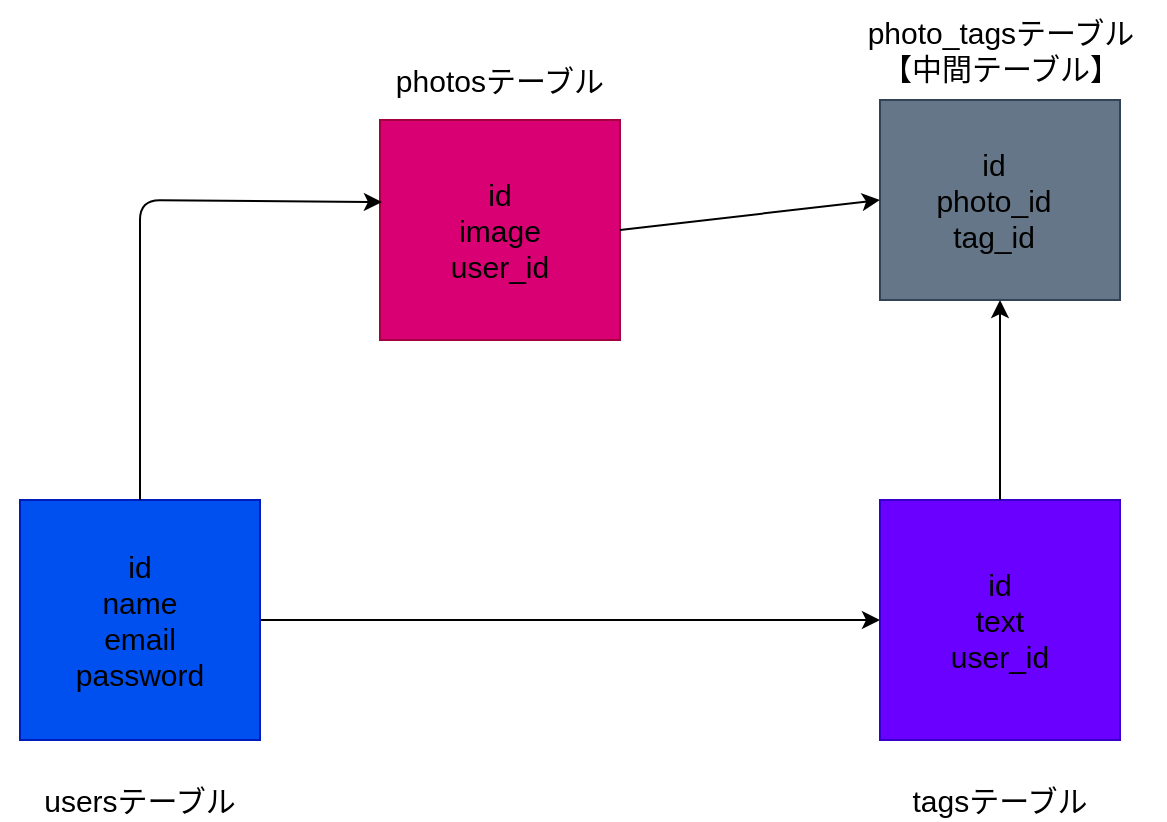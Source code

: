 <mxfile version="13.0.9">
    <diagram id="6hGFLwfOUW9BJ-s0fimq" name="Page-1">
        <mxGraphModel dx="898" dy="680" grid="1" gridSize="10" guides="1" tooltips="1" connect="1" arrows="1" fold="1" page="1" pageScale="1" pageWidth="827" pageHeight="1169" math="0" shadow="0">
            <root>
                <mxCell id="0"/>
                <mxCell id="1" parent="0"/>
                <mxCell id="2" value="" style="rounded=0;whiteSpace=wrap;html=1;fillColor=#d80073;strokeColor=#A50040;fontColor=#ffffff;" vertex="1" parent="1">
                    <mxGeometry x="270" y="90" width="120" height="110" as="geometry"/>
                </mxCell>
                <mxCell id="9" value="" style="edgeStyle=orthogonalEdgeStyle;rounded=0;orthogonalLoop=1;jettySize=auto;html=1;" edge="1" parent="1" source="3" target="8">
                    <mxGeometry relative="1" as="geometry"/>
                </mxCell>
                <mxCell id="3" value="" style="whiteSpace=wrap;html=1;aspect=fixed;fillColor=#0050ef;strokeColor=#001DBC;fontColor=#ffffff;" vertex="1" parent="1">
                    <mxGeometry x="90" y="280" width="120" height="120" as="geometry"/>
                </mxCell>
                <mxCell id="8" value="" style="whiteSpace=wrap;html=1;aspect=fixed;fillColor=#6a00ff;strokeColor=#3700CC;fontColor=#ffffff;" vertex="1" parent="1">
                    <mxGeometry x="520" y="280" width="120" height="120" as="geometry"/>
                </mxCell>
                <mxCell id="7" value="" style="rounded=0;whiteSpace=wrap;html=1;fillColor=#647687;strokeColor=#314354;fontColor=#ffffff;" vertex="1" parent="1">
                    <mxGeometry x="520" y="80" width="120" height="100" as="geometry"/>
                </mxCell>
                <mxCell id="12" value="" style="endArrow=classic;html=1;entryX=0.008;entryY=0.373;entryDx=0;entryDy=0;entryPerimeter=0;exitX=0.5;exitY=0;exitDx=0;exitDy=0;" edge="1" parent="1" source="3" target="2">
                    <mxGeometry width="50" height="50" relative="1" as="geometry">
                        <mxPoint x="150" y="265" as="sourcePoint"/>
                        <mxPoint x="200" y="215" as="targetPoint"/>
                        <Array as="points">
                            <mxPoint x="150" y="130"/>
                        </Array>
                    </mxGeometry>
                </mxCell>
                <mxCell id="13" value="" style="endArrow=classic;html=1;entryX=0;entryY=0.5;entryDx=0;entryDy=0;" edge="1" parent="1" target="7">
                    <mxGeometry width="50" height="50" relative="1" as="geometry">
                        <mxPoint x="390" y="145" as="sourcePoint"/>
                        <mxPoint x="440" y="100" as="targetPoint"/>
                    </mxGeometry>
                </mxCell>
                <mxCell id="14" value="" style="endArrow=classic;html=1;entryX=0.5;entryY=1;entryDx=0;entryDy=0;" edge="1" parent="1" source="8" target="7">
                    <mxGeometry width="50" height="50" relative="1" as="geometry">
                        <mxPoint x="510" y="220" as="sourcePoint"/>
                        <mxPoint x="570" y="200" as="targetPoint"/>
                    </mxGeometry>
                </mxCell>
                <mxCell id="15" value="photosテーブル" style="text;html=1;strokeColor=none;fillColor=none;align=center;verticalAlign=middle;whiteSpace=wrap;rounded=0;fontSize=15;" vertex="1" parent="1">
                    <mxGeometry x="270" y="60" width="120" height="20" as="geometry"/>
                </mxCell>
                <mxCell id="16" value="usersテーブル" style="text;html=1;strokeColor=none;fillColor=none;align=center;verticalAlign=middle;whiteSpace=wrap;rounded=0;fontSize=15;" vertex="1" parent="1">
                    <mxGeometry x="80" y="420" width="140" height="20" as="geometry"/>
                </mxCell>
                <mxCell id="17" value="tagsテーブル" style="text;html=1;strokeColor=none;fillColor=none;align=center;verticalAlign=middle;whiteSpace=wrap;rounded=0;fontSize=15;" vertex="1" parent="1">
                    <mxGeometry x="505" y="420" width="150" height="20" as="geometry"/>
                </mxCell>
                <mxCell id="18" value="photo_tagsテーブル&lt;br&gt;【中間テーブル】" style="text;html=1;strokeColor=none;fillColor=none;align=center;verticalAlign=middle;whiteSpace=wrap;rounded=0;fontSize=15;" vertex="1" parent="1">
                    <mxGeometry x="497.5" y="30" width="165" height="50" as="geometry"/>
                </mxCell>
                <mxCell id="20" value="id&lt;br&gt;image&lt;br&gt;user_id" style="text;html=1;strokeColor=none;fillColor=none;align=center;verticalAlign=middle;whiteSpace=wrap;rounded=0;fontSize=15;" vertex="1" parent="1">
                    <mxGeometry x="280" y="105" width="100" height="80" as="geometry"/>
                </mxCell>
                <mxCell id="26" value="id&lt;br&gt;name&lt;br&gt;email&lt;br&gt;password" style="text;html=1;strokeColor=none;fillColor=none;align=center;verticalAlign=middle;whiteSpace=wrap;rounded=0;fontSize=15;" vertex="1" parent="1">
                    <mxGeometry x="100" y="300" width="100" height="80" as="geometry"/>
                </mxCell>
                <mxCell id="29" value="id&lt;br&gt;text&lt;br&gt;user_id" style="text;html=1;strokeColor=none;fillColor=none;align=center;verticalAlign=middle;whiteSpace=wrap;rounded=0;fontSize=15;" vertex="1" parent="1">
                    <mxGeometry x="532" y="290" width="96" height="100" as="geometry"/>
                </mxCell>
                <mxCell id="30" value="id&lt;br&gt;photo_id&lt;br&gt;tag_id" style="text;html=1;strokeColor=none;fillColor=none;align=center;verticalAlign=middle;whiteSpace=wrap;rounded=0;fontSize=15;" vertex="1" parent="1">
                    <mxGeometry x="532" y="90" width="90" height="80" as="geometry"/>
                </mxCell>
            </root>
        </mxGraphModel>
    </diagram>
</mxfile>